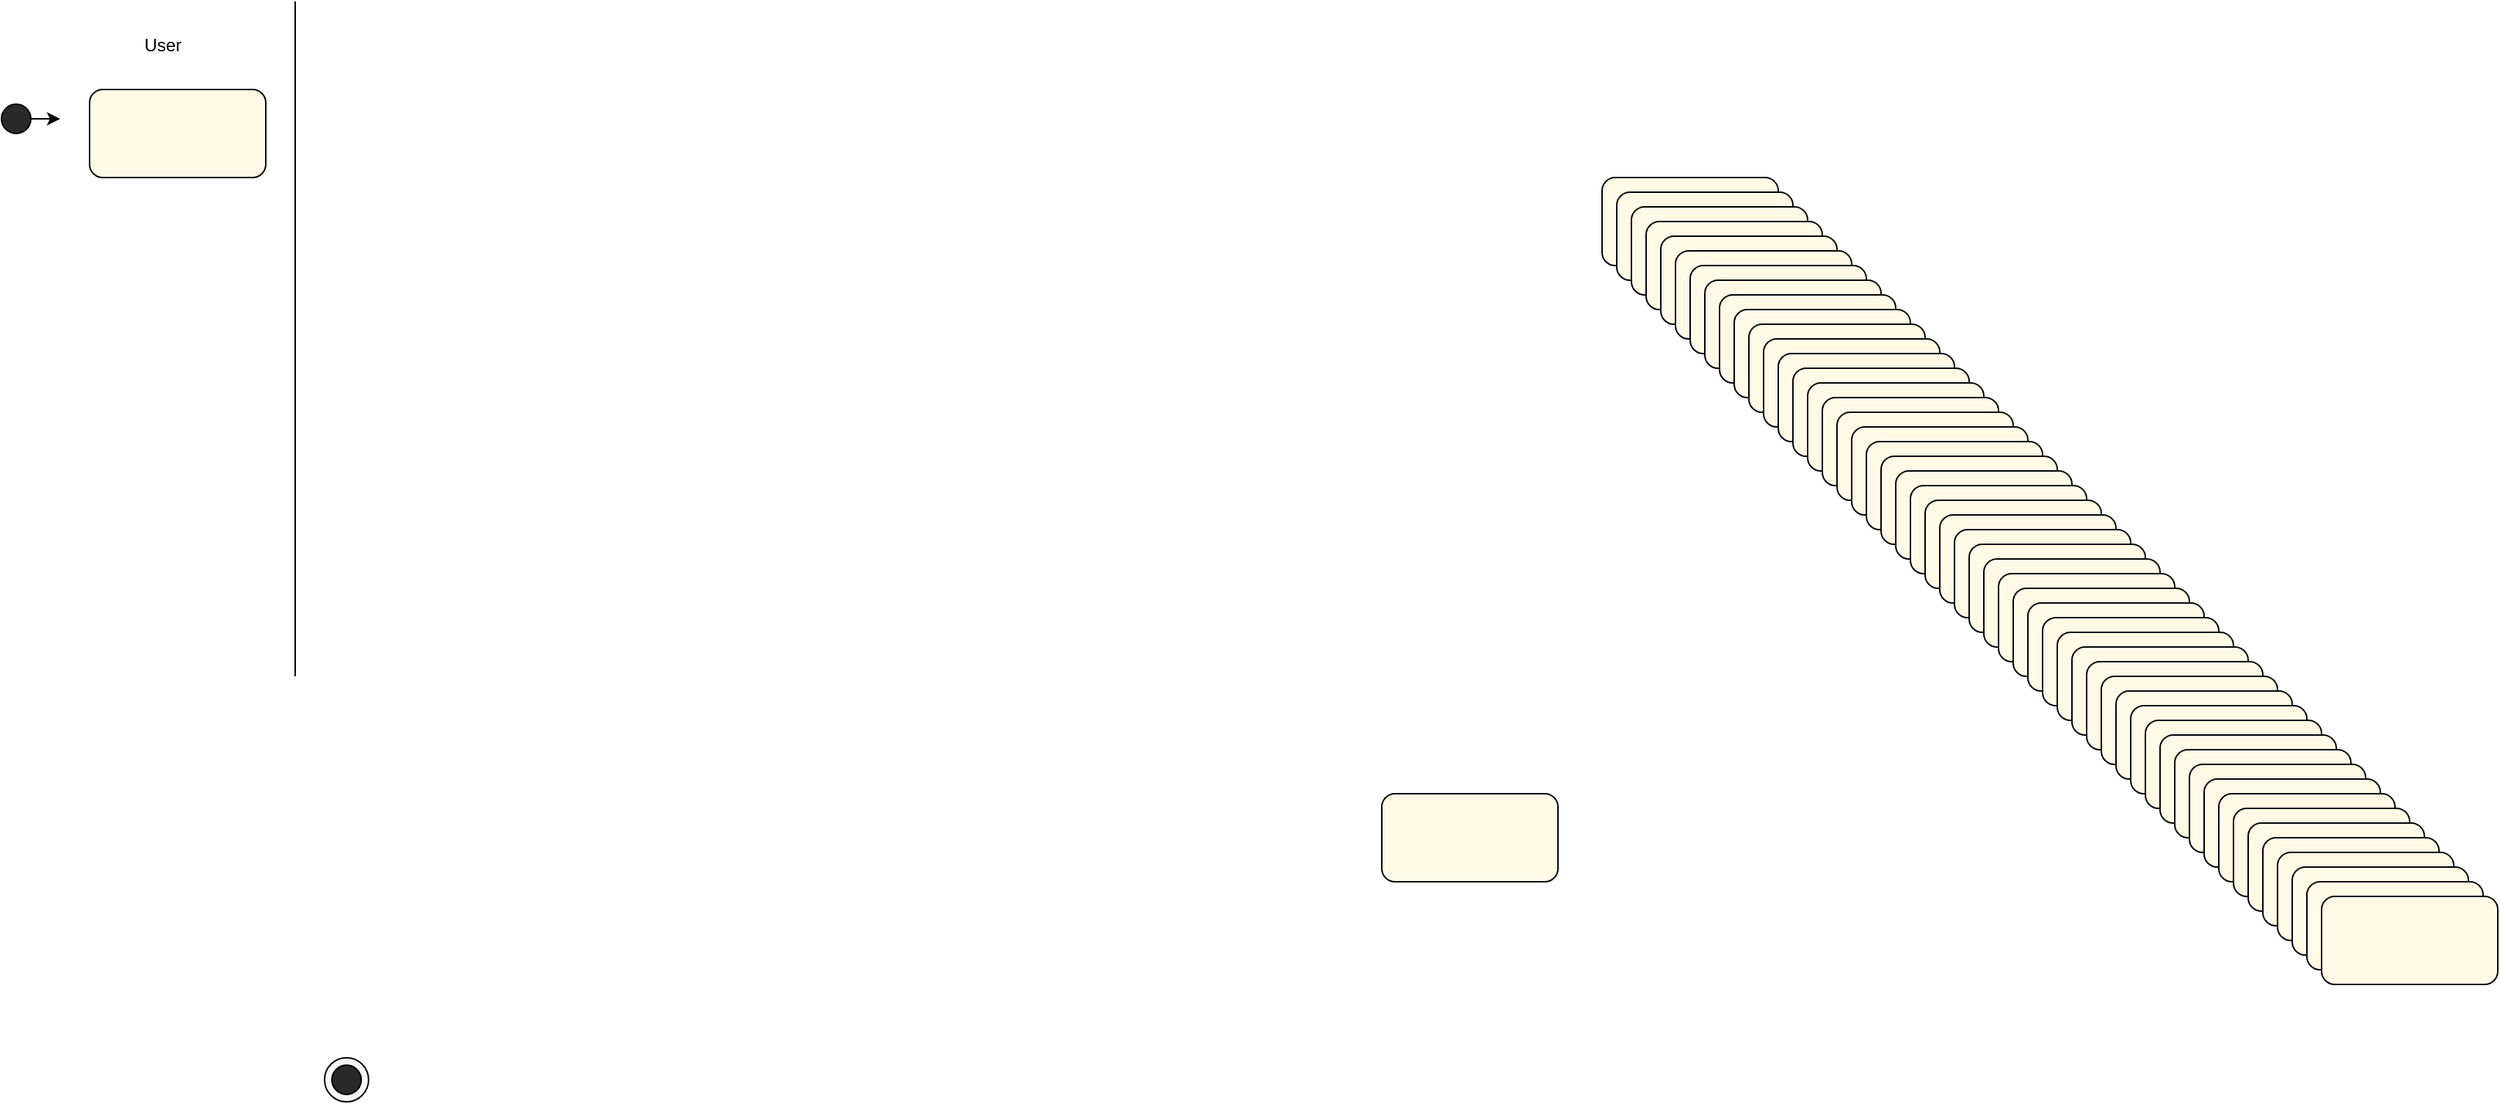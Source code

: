 <mxfile version="13.7.9" type="github">
  <diagram id="o5HTqguN4TyBWtxsFD9D" name="Page-1">
    <mxGraphModel dx="589" dy="528" grid="1" gridSize="10" guides="1" tooltips="1" connect="1" arrows="1" fold="1" page="1" pageScale="1" pageWidth="827" pageHeight="1169" math="0" shadow="0">
      <root>
        <mxCell id="0" />
        <mxCell id="1" parent="0" />
        <mxCell id="fRjeeRejCwsMr5DVCLFa-1" value="" style="ellipse;whiteSpace=wrap;html=1;aspect=fixed;fillColor=#292929;" vertex="1" parent="1">
          <mxGeometry x="40" y="70" width="20" height="20" as="geometry" />
        </mxCell>
        <mxCell id="fRjeeRejCwsMr5DVCLFa-5" value="" style="group" vertex="1" connectable="0" parent="1">
          <mxGeometry x="260" y="720" width="30" height="30" as="geometry" />
        </mxCell>
        <mxCell id="fRjeeRejCwsMr5DVCLFa-3" value="" style="ellipse;whiteSpace=wrap;html=1;aspect=fixed;fillColor=#F7F7F7;" vertex="1" parent="fRjeeRejCwsMr5DVCLFa-5">
          <mxGeometry width="30" height="30" as="geometry" />
        </mxCell>
        <mxCell id="fRjeeRejCwsMr5DVCLFa-2" value="" style="ellipse;whiteSpace=wrap;html=1;aspect=fixed;fillColor=#292929;" vertex="1" parent="fRjeeRejCwsMr5DVCLFa-5">
          <mxGeometry x="5" y="5" width="20" height="20" as="geometry" />
        </mxCell>
        <mxCell id="fRjeeRejCwsMr5DVCLFa-7" value="" style="rounded=1;whiteSpace=wrap;html=1;fillColor=#FFF9E6;" vertex="1" parent="1">
          <mxGeometry x="100" y="60" width="120" height="60" as="geometry" />
        </mxCell>
        <mxCell id="fRjeeRejCwsMr5DVCLFa-8" value="" style="rounded=1;whiteSpace=wrap;html=1;fillColor=#FFF9E6;" vertex="1" parent="1">
          <mxGeometry x="1130" y="120" width="120" height="60" as="geometry" />
        </mxCell>
        <mxCell id="fRjeeRejCwsMr5DVCLFa-9" value="" style="rounded=1;whiteSpace=wrap;html=1;fillColor=#FFF9E6;" vertex="1" parent="1">
          <mxGeometry x="1140" y="130" width="120" height="60" as="geometry" />
        </mxCell>
        <mxCell id="fRjeeRejCwsMr5DVCLFa-10" value="" style="rounded=1;whiteSpace=wrap;html=1;fillColor=#FFF9E6;" vertex="1" parent="1">
          <mxGeometry x="1150" y="140" width="120" height="60" as="geometry" />
        </mxCell>
        <mxCell id="fRjeeRejCwsMr5DVCLFa-11" value="" style="rounded=1;whiteSpace=wrap;html=1;fillColor=#FFF9E6;" vertex="1" parent="1">
          <mxGeometry x="1160" y="150" width="120" height="60" as="geometry" />
        </mxCell>
        <mxCell id="fRjeeRejCwsMr5DVCLFa-12" value="" style="rounded=1;whiteSpace=wrap;html=1;fillColor=#FFF9E6;" vertex="1" parent="1">
          <mxGeometry x="1170" y="160" width="120" height="60" as="geometry" />
        </mxCell>
        <mxCell id="fRjeeRejCwsMr5DVCLFa-13" value="" style="rounded=1;whiteSpace=wrap;html=1;fillColor=#FFF9E6;" vertex="1" parent="1">
          <mxGeometry x="1180" y="170" width="120" height="60" as="geometry" />
        </mxCell>
        <mxCell id="fRjeeRejCwsMr5DVCLFa-14" value="" style="rounded=1;whiteSpace=wrap;html=1;fillColor=#FFF9E6;" vertex="1" parent="1">
          <mxGeometry x="1190" y="180" width="120" height="60" as="geometry" />
        </mxCell>
        <mxCell id="fRjeeRejCwsMr5DVCLFa-15" value="" style="rounded=1;whiteSpace=wrap;html=1;fillColor=#FFF9E6;" vertex="1" parent="1">
          <mxGeometry x="1200" y="190" width="120" height="60" as="geometry" />
        </mxCell>
        <mxCell id="fRjeeRejCwsMr5DVCLFa-16" value="" style="rounded=1;whiteSpace=wrap;html=1;fillColor=#FFF9E6;" vertex="1" parent="1">
          <mxGeometry x="1210" y="200" width="120" height="60" as="geometry" />
        </mxCell>
        <mxCell id="fRjeeRejCwsMr5DVCLFa-17" value="" style="rounded=1;whiteSpace=wrap;html=1;fillColor=#FFF9E6;" vertex="1" parent="1">
          <mxGeometry x="1220" y="210" width="120" height="60" as="geometry" />
        </mxCell>
        <mxCell id="fRjeeRejCwsMr5DVCLFa-18" value="" style="rounded=1;whiteSpace=wrap;html=1;fillColor=#FFF9E6;" vertex="1" parent="1">
          <mxGeometry x="1230" y="220" width="120" height="60" as="geometry" />
        </mxCell>
        <mxCell id="fRjeeRejCwsMr5DVCLFa-19" value="" style="rounded=1;whiteSpace=wrap;html=1;fillColor=#FFF9E6;" vertex="1" parent="1">
          <mxGeometry x="1240" y="230" width="120" height="60" as="geometry" />
        </mxCell>
        <mxCell id="fRjeeRejCwsMr5DVCLFa-20" value="" style="rounded=1;whiteSpace=wrap;html=1;fillColor=#FFF9E6;" vertex="1" parent="1">
          <mxGeometry x="1250" y="240" width="120" height="60" as="geometry" />
        </mxCell>
        <mxCell id="fRjeeRejCwsMr5DVCLFa-21" value="" style="rounded=1;whiteSpace=wrap;html=1;fillColor=#FFF9E6;" vertex="1" parent="1">
          <mxGeometry x="1260" y="250" width="120" height="60" as="geometry" />
        </mxCell>
        <mxCell id="fRjeeRejCwsMr5DVCLFa-22" value="" style="rounded=1;whiteSpace=wrap;html=1;fillColor=#FFF9E6;" vertex="1" parent="1">
          <mxGeometry x="1270" y="260" width="120" height="60" as="geometry" />
        </mxCell>
        <mxCell id="fRjeeRejCwsMr5DVCLFa-23" value="" style="rounded=1;whiteSpace=wrap;html=1;fillColor=#FFF9E6;" vertex="1" parent="1">
          <mxGeometry x="1280" y="270" width="120" height="60" as="geometry" />
        </mxCell>
        <mxCell id="fRjeeRejCwsMr5DVCLFa-24" value="" style="rounded=1;whiteSpace=wrap;html=1;fillColor=#FFF9E6;" vertex="1" parent="1">
          <mxGeometry x="1290" y="280" width="120" height="60" as="geometry" />
        </mxCell>
        <mxCell id="fRjeeRejCwsMr5DVCLFa-25" value="" style="rounded=1;whiteSpace=wrap;html=1;fillColor=#FFF9E6;" vertex="1" parent="1">
          <mxGeometry x="1300" y="290" width="120" height="60" as="geometry" />
        </mxCell>
        <mxCell id="fRjeeRejCwsMr5DVCLFa-26" value="" style="rounded=1;whiteSpace=wrap;html=1;fillColor=#FFF9E6;" vertex="1" parent="1">
          <mxGeometry x="1310" y="300" width="120" height="60" as="geometry" />
        </mxCell>
        <mxCell id="fRjeeRejCwsMr5DVCLFa-27" value="" style="rounded=1;whiteSpace=wrap;html=1;fillColor=#FFF9E6;" vertex="1" parent="1">
          <mxGeometry x="1320" y="310" width="120" height="60" as="geometry" />
        </mxCell>
        <mxCell id="fRjeeRejCwsMr5DVCLFa-28" value="" style="rounded=1;whiteSpace=wrap;html=1;fillColor=#FFF9E6;" vertex="1" parent="1">
          <mxGeometry x="1330" y="320" width="120" height="60" as="geometry" />
        </mxCell>
        <mxCell id="fRjeeRejCwsMr5DVCLFa-29" value="" style="rounded=1;whiteSpace=wrap;html=1;fillColor=#FFF9E6;" vertex="1" parent="1">
          <mxGeometry x="1340" y="330" width="120" height="60" as="geometry" />
        </mxCell>
        <mxCell id="fRjeeRejCwsMr5DVCLFa-30" value="" style="rounded=1;whiteSpace=wrap;html=1;fillColor=#FFF9E6;" vertex="1" parent="1">
          <mxGeometry x="1350" y="340" width="120" height="60" as="geometry" />
        </mxCell>
        <mxCell id="fRjeeRejCwsMr5DVCLFa-31" value="" style="rounded=1;whiteSpace=wrap;html=1;fillColor=#FFF9E6;" vertex="1" parent="1">
          <mxGeometry x="1360" y="350" width="120" height="60" as="geometry" />
        </mxCell>
        <mxCell id="fRjeeRejCwsMr5DVCLFa-32" value="" style="rounded=1;whiteSpace=wrap;html=1;fillColor=#FFF9E6;" vertex="1" parent="1">
          <mxGeometry x="1370" y="360" width="120" height="60" as="geometry" />
        </mxCell>
        <mxCell id="fRjeeRejCwsMr5DVCLFa-33" value="" style="rounded=1;whiteSpace=wrap;html=1;fillColor=#FFF9E6;" vertex="1" parent="1">
          <mxGeometry x="1380" y="370" width="120" height="60" as="geometry" />
        </mxCell>
        <mxCell id="fRjeeRejCwsMr5DVCLFa-34" value="" style="rounded=1;whiteSpace=wrap;html=1;fillColor=#FFF9E6;" vertex="1" parent="1">
          <mxGeometry x="1390" y="380" width="120" height="60" as="geometry" />
        </mxCell>
        <mxCell id="fRjeeRejCwsMr5DVCLFa-35" value="" style="rounded=1;whiteSpace=wrap;html=1;fillColor=#FFF9E6;" vertex="1" parent="1">
          <mxGeometry x="1400" y="390" width="120" height="60" as="geometry" />
        </mxCell>
        <mxCell id="fRjeeRejCwsMr5DVCLFa-36" value="" style="rounded=1;whiteSpace=wrap;html=1;fillColor=#FFF9E6;" vertex="1" parent="1">
          <mxGeometry x="1410" y="400" width="120" height="60" as="geometry" />
        </mxCell>
        <mxCell id="fRjeeRejCwsMr5DVCLFa-37" value="" style="rounded=1;whiteSpace=wrap;html=1;fillColor=#FFF9E6;" vertex="1" parent="1">
          <mxGeometry x="1420" y="410" width="120" height="60" as="geometry" />
        </mxCell>
        <mxCell id="fRjeeRejCwsMr5DVCLFa-38" value="" style="rounded=1;whiteSpace=wrap;html=1;fillColor=#FFF9E6;" vertex="1" parent="1">
          <mxGeometry x="1430" y="420" width="120" height="60" as="geometry" />
        </mxCell>
        <mxCell id="fRjeeRejCwsMr5DVCLFa-39" value="" style="rounded=1;whiteSpace=wrap;html=1;fillColor=#FFF9E6;" vertex="1" parent="1">
          <mxGeometry x="1440" y="430" width="120" height="60" as="geometry" />
        </mxCell>
        <mxCell id="fRjeeRejCwsMr5DVCLFa-40" value="" style="rounded=1;whiteSpace=wrap;html=1;fillColor=#FFF9E6;" vertex="1" parent="1">
          <mxGeometry x="1450" y="440" width="120" height="60" as="geometry" />
        </mxCell>
        <mxCell id="fRjeeRejCwsMr5DVCLFa-41" value="" style="rounded=1;whiteSpace=wrap;html=1;fillColor=#FFF9E6;" vertex="1" parent="1">
          <mxGeometry x="1460" y="450" width="120" height="60" as="geometry" />
        </mxCell>
        <mxCell id="fRjeeRejCwsMr5DVCLFa-42" value="" style="rounded=1;whiteSpace=wrap;html=1;fillColor=#FFF9E6;" vertex="1" parent="1">
          <mxGeometry x="1470" y="460" width="120" height="60" as="geometry" />
        </mxCell>
        <mxCell id="fRjeeRejCwsMr5DVCLFa-43" value="" style="rounded=1;whiteSpace=wrap;html=1;fillColor=#FFF9E6;" vertex="1" parent="1">
          <mxGeometry x="1480" y="470" width="120" height="60" as="geometry" />
        </mxCell>
        <mxCell id="fRjeeRejCwsMr5DVCLFa-44" value="" style="rounded=1;whiteSpace=wrap;html=1;fillColor=#FFF9E6;" vertex="1" parent="1">
          <mxGeometry x="1490" y="480" width="120" height="60" as="geometry" />
        </mxCell>
        <mxCell id="fRjeeRejCwsMr5DVCLFa-45" value="" style="rounded=1;whiteSpace=wrap;html=1;fillColor=#FFF9E6;" vertex="1" parent="1">
          <mxGeometry x="1500" y="490" width="120" height="60" as="geometry" />
        </mxCell>
        <mxCell id="fRjeeRejCwsMr5DVCLFa-46" value="" style="rounded=1;whiteSpace=wrap;html=1;fillColor=#FFF9E6;" vertex="1" parent="1">
          <mxGeometry x="1510" y="500" width="120" height="60" as="geometry" />
        </mxCell>
        <mxCell id="fRjeeRejCwsMr5DVCLFa-47" value="" style="rounded=1;whiteSpace=wrap;html=1;fillColor=#FFF9E6;" vertex="1" parent="1">
          <mxGeometry x="1520" y="510" width="120" height="60" as="geometry" />
        </mxCell>
        <mxCell id="fRjeeRejCwsMr5DVCLFa-48" value="" style="rounded=1;whiteSpace=wrap;html=1;fillColor=#FFF9E6;" vertex="1" parent="1">
          <mxGeometry x="1530" y="520" width="120" height="60" as="geometry" />
        </mxCell>
        <mxCell id="fRjeeRejCwsMr5DVCLFa-49" value="" style="rounded=1;whiteSpace=wrap;html=1;fillColor=#FFF9E6;" vertex="1" parent="1">
          <mxGeometry x="1540" y="530" width="120" height="60" as="geometry" />
        </mxCell>
        <mxCell id="fRjeeRejCwsMr5DVCLFa-50" value="" style="rounded=1;whiteSpace=wrap;html=1;fillColor=#FFF9E6;" vertex="1" parent="1">
          <mxGeometry x="1550" y="540" width="120" height="60" as="geometry" />
        </mxCell>
        <mxCell id="fRjeeRejCwsMr5DVCLFa-51" value="" style="rounded=1;whiteSpace=wrap;html=1;fillColor=#FFF9E6;" vertex="1" parent="1">
          <mxGeometry x="1560" y="550" width="120" height="60" as="geometry" />
        </mxCell>
        <mxCell id="fRjeeRejCwsMr5DVCLFa-52" value="" style="rounded=1;whiteSpace=wrap;html=1;fillColor=#FFF9E6;" vertex="1" parent="1">
          <mxGeometry x="1570" y="560" width="120" height="60" as="geometry" />
        </mxCell>
        <mxCell id="fRjeeRejCwsMr5DVCLFa-53" value="" style="rounded=1;whiteSpace=wrap;html=1;fillColor=#FFF9E6;" vertex="1" parent="1">
          <mxGeometry x="1580" y="570" width="120" height="60" as="geometry" />
        </mxCell>
        <mxCell id="fRjeeRejCwsMr5DVCLFa-54" value="" style="rounded=1;whiteSpace=wrap;html=1;fillColor=#FFF9E6;" vertex="1" parent="1">
          <mxGeometry x="1590" y="580" width="120" height="60" as="geometry" />
        </mxCell>
        <mxCell id="fRjeeRejCwsMr5DVCLFa-55" value="" style="rounded=1;whiteSpace=wrap;html=1;fillColor=#FFF9E6;" vertex="1" parent="1">
          <mxGeometry x="1600" y="590" width="120" height="60" as="geometry" />
        </mxCell>
        <mxCell id="fRjeeRejCwsMr5DVCLFa-56" value="" style="rounded=1;whiteSpace=wrap;html=1;fillColor=#FFF9E6;" vertex="1" parent="1">
          <mxGeometry x="1610" y="600" width="120" height="60" as="geometry" />
        </mxCell>
        <mxCell id="fRjeeRejCwsMr5DVCLFa-57" value="" style="rounded=1;whiteSpace=wrap;html=1;fillColor=#FFF9E6;" vertex="1" parent="1">
          <mxGeometry x="1620" y="610" width="120" height="60" as="geometry" />
        </mxCell>
        <mxCell id="fRjeeRejCwsMr5DVCLFa-58" value="" style="rounded=1;whiteSpace=wrap;html=1;fillColor=#FFF9E6;" vertex="1" parent="1">
          <mxGeometry x="980" y="540" width="120" height="60" as="geometry" />
        </mxCell>
        <mxCell id="fRjeeRejCwsMr5DVCLFa-70" value="User" style="text;html=1;strokeColor=none;fillColor=none;align=center;verticalAlign=middle;whiteSpace=wrap;rounded=0;" vertex="1" parent="1">
          <mxGeometry x="130" y="20" width="40" height="20" as="geometry" />
        </mxCell>
        <mxCell id="fRjeeRejCwsMr5DVCLFa-71" value="" style="endArrow=none;html=1;" edge="1" parent="1">
          <mxGeometry width="50" height="50" relative="1" as="geometry">
            <mxPoint x="240" y="460" as="sourcePoint" />
            <mxPoint x="240" as="targetPoint" />
          </mxGeometry>
        </mxCell>
        <mxCell id="fRjeeRejCwsMr5DVCLFa-72" value="" style="endArrow=classic;html=1;exitX=1;exitY=0.5;exitDx=0;exitDy=0;" edge="1" parent="1" source="fRjeeRejCwsMr5DVCLFa-1">
          <mxGeometry width="50" height="50" relative="1" as="geometry">
            <mxPoint y="240" as="sourcePoint" />
            <mxPoint x="80" y="80" as="targetPoint" />
          </mxGeometry>
        </mxCell>
      </root>
    </mxGraphModel>
  </diagram>
</mxfile>
